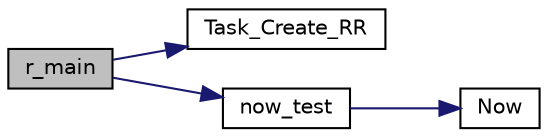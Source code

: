 digraph "r_main"
{
  edge [fontname="Helvetica",fontsize="10",labelfontname="Helvetica",labelfontsize="10"];
  node [fontname="Helvetica",fontsize="10",shape=record];
  rankdir="LR";
  Node1 [label="r_main",height=0.2,width=0.4,color="black", fillcolor="grey75", style="filled", fontcolor="black"];
  Node1 -> Node2 [color="midnightblue",fontsize="10",style="solid",fontname="Helvetica"];
  Node2 [label="Task_Create_RR",height=0.2,width=0.4,color="black", fillcolor="white", style="filled",URL="$os_8c.html#abfffed5dc80a63a8436cc49d61e92cb7"];
  Node1 -> Node3 [color="midnightblue",fontsize="10",style="solid",fontname="Helvetica"];
  Node3 [label="now_test",height=0.2,width=0.4,color="black", fillcolor="white", style="filled",URL="$test005__now_8c.html#a7e8ea97a7d79e6b3896eb5dcadf7fd80"];
  Node3 -> Node4 [color="midnightblue",fontsize="10",style="solid",fontname="Helvetica"];
  Node4 [label="Now",height=0.2,width=0.4,color="black", fillcolor="white", style="filled",URL="$os_8c.html#af421581f2b3d36a5ac9a205e035ae172"];
}
